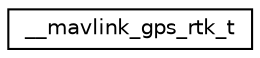 digraph "Graphical Class Hierarchy"
{
 // INTERACTIVE_SVG=YES
  edge [fontname="Helvetica",fontsize="10",labelfontname="Helvetica",labelfontsize="10"];
  node [fontname="Helvetica",fontsize="10",shape=record];
  rankdir="LR";
  Node1 [label="__mavlink_gps_rtk_t",height=0.2,width=0.4,color="black", fillcolor="white", style="filled",URL="$struct____mavlink__gps__rtk__t.html"];
}
